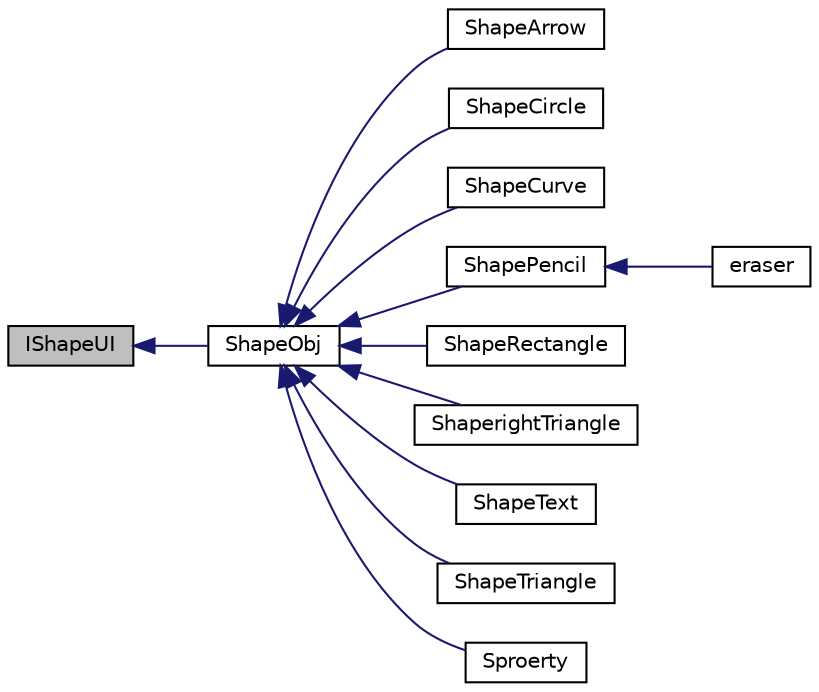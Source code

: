 digraph "IShapeUI"
{
 // LATEX_PDF_SIZE
  edge [fontname="Helvetica",fontsize="10",labelfontname="Helvetica",labelfontsize="10"];
  node [fontname="Helvetica",fontsize="10",shape=record];
  rankdir="LR";
  Node0 [label="IShapeUI",height=0.2,width=0.4,color="black", fillcolor="grey75", style="filled", fontcolor="black",tooltip=" "];
  Node0 -> Node1 [dir="back",color="midnightblue",fontsize="10",style="solid",fontname="Helvetica"];
  Node1 [label="ShapeObj",height=0.2,width=0.4,color="black", fillcolor="white", style="filled",URL="$classShapeLib_1_1VShape_1_1ShapeObj.html",tooltip="某一類的形狀.包含UI 的界面,繪製方式.更新方式.新增方式"];
  Node1 -> Node2 [dir="back",color="midnightblue",fontsize="10",style="solid",fontname="Helvetica"];
  Node2 [label="ShapeArrow",height=0.2,width=0.4,color="black", fillcolor="white", style="filled",URL="$classShapeLib_1_1VShape_1_1ShapeArrow.html",tooltip=" "];
  Node1 -> Node3 [dir="back",color="midnightblue",fontsize="10",style="solid",fontname="Helvetica"];
  Node3 [label="ShapeCircle",height=0.2,width=0.4,color="black", fillcolor="white", style="filled",URL="$classShapeLib_1_1VShape_1_1ShapeCircle.html",tooltip=" "];
  Node1 -> Node4 [dir="back",color="midnightblue",fontsize="10",style="solid",fontname="Helvetica"];
  Node4 [label="ShapeCurve",height=0.2,width=0.4,color="black", fillcolor="white", style="filled",URL="$classShapeLib_1_1VShape_1_1ShapeCurve.html",tooltip=" "];
  Node1 -> Node5 [dir="back",color="midnightblue",fontsize="10",style="solid",fontname="Helvetica"];
  Node5 [label="ShapePencil",height=0.2,width=0.4,color="black", fillcolor="white", style="filled",URL="$classShapeLib_1_1VShape_1_1ShapePencil.html",tooltip=" "];
  Node5 -> Node6 [dir="back",color="midnightblue",fontsize="10",style="solid",fontname="Helvetica"];
  Node6 [label="eraser",height=0.2,width=0.4,color="black", fillcolor="white", style="filled",URL="$classShapeLib_1_1VShape_1_1eraser.html",tooltip=" "];
  Node1 -> Node7 [dir="back",color="midnightblue",fontsize="10",style="solid",fontname="Helvetica"];
  Node7 [label="ShapeRectangle",height=0.2,width=0.4,color="black", fillcolor="white", style="filled",URL="$classShapeLib_1_1VShape_1_1ShapeRectangle.html",tooltip=" "];
  Node1 -> Node8 [dir="back",color="midnightblue",fontsize="10",style="solid",fontname="Helvetica"];
  Node8 [label="ShaperightTriangle",height=0.2,width=0.4,color="black", fillcolor="white", style="filled",URL="$classShapeLib_1_1VShape_1_1ShaperightTriangle.html",tooltip=" "];
  Node1 -> Node9 [dir="back",color="midnightblue",fontsize="10",style="solid",fontname="Helvetica"];
  Node9 [label="ShapeText",height=0.2,width=0.4,color="black", fillcolor="white", style="filled",URL="$classShapeLib_1_1VShape_1_1ShapeText.html",tooltip=" "];
  Node1 -> Node10 [dir="back",color="midnightblue",fontsize="10",style="solid",fontname="Helvetica"];
  Node10 [label="ShapeTriangle",height=0.2,width=0.4,color="black", fillcolor="white", style="filled",URL="$classShapeLib_1_1VShape_1_1ShapeTriangle.html",tooltip=" "];
  Node1 -> Node11 [dir="back",color="midnightblue",fontsize="10",style="solid",fontname="Helvetica"];
  Node11 [label="Sproerty",height=0.2,width=0.4,color="black", fillcolor="white", style="filled",URL="$classShapeLib_1_1VShape_1_1Sproerty.html",tooltip=" "];
}
